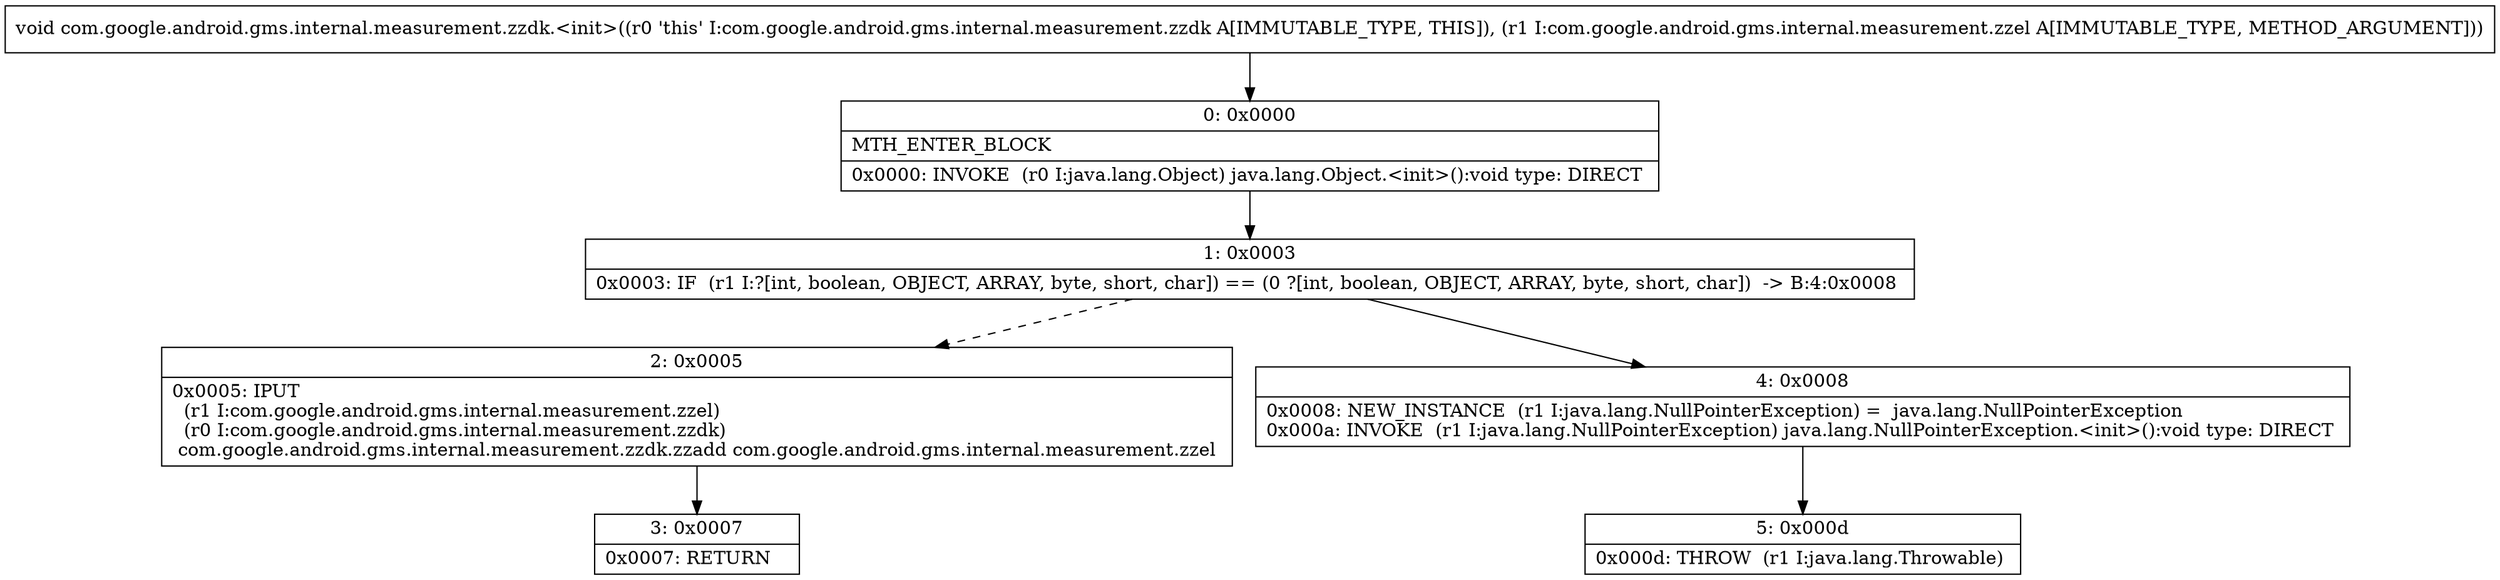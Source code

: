 digraph "CFG forcom.google.android.gms.internal.measurement.zzdk.\<init\>(Lcom\/google\/android\/gms\/internal\/measurement\/zzel;)V" {
Node_0 [shape=record,label="{0\:\ 0x0000|MTH_ENTER_BLOCK\l|0x0000: INVOKE  (r0 I:java.lang.Object) java.lang.Object.\<init\>():void type: DIRECT \l}"];
Node_1 [shape=record,label="{1\:\ 0x0003|0x0003: IF  (r1 I:?[int, boolean, OBJECT, ARRAY, byte, short, char]) == (0 ?[int, boolean, OBJECT, ARRAY, byte, short, char])  \-\> B:4:0x0008 \l}"];
Node_2 [shape=record,label="{2\:\ 0x0005|0x0005: IPUT  \l  (r1 I:com.google.android.gms.internal.measurement.zzel)\l  (r0 I:com.google.android.gms.internal.measurement.zzdk)\l com.google.android.gms.internal.measurement.zzdk.zzadd com.google.android.gms.internal.measurement.zzel \l}"];
Node_3 [shape=record,label="{3\:\ 0x0007|0x0007: RETURN   \l}"];
Node_4 [shape=record,label="{4\:\ 0x0008|0x0008: NEW_INSTANCE  (r1 I:java.lang.NullPointerException) =  java.lang.NullPointerException \l0x000a: INVOKE  (r1 I:java.lang.NullPointerException) java.lang.NullPointerException.\<init\>():void type: DIRECT \l}"];
Node_5 [shape=record,label="{5\:\ 0x000d|0x000d: THROW  (r1 I:java.lang.Throwable) \l}"];
MethodNode[shape=record,label="{void com.google.android.gms.internal.measurement.zzdk.\<init\>((r0 'this' I:com.google.android.gms.internal.measurement.zzdk A[IMMUTABLE_TYPE, THIS]), (r1 I:com.google.android.gms.internal.measurement.zzel A[IMMUTABLE_TYPE, METHOD_ARGUMENT])) }"];
MethodNode -> Node_0;
Node_0 -> Node_1;
Node_1 -> Node_2[style=dashed];
Node_1 -> Node_4;
Node_2 -> Node_3;
Node_4 -> Node_5;
}

